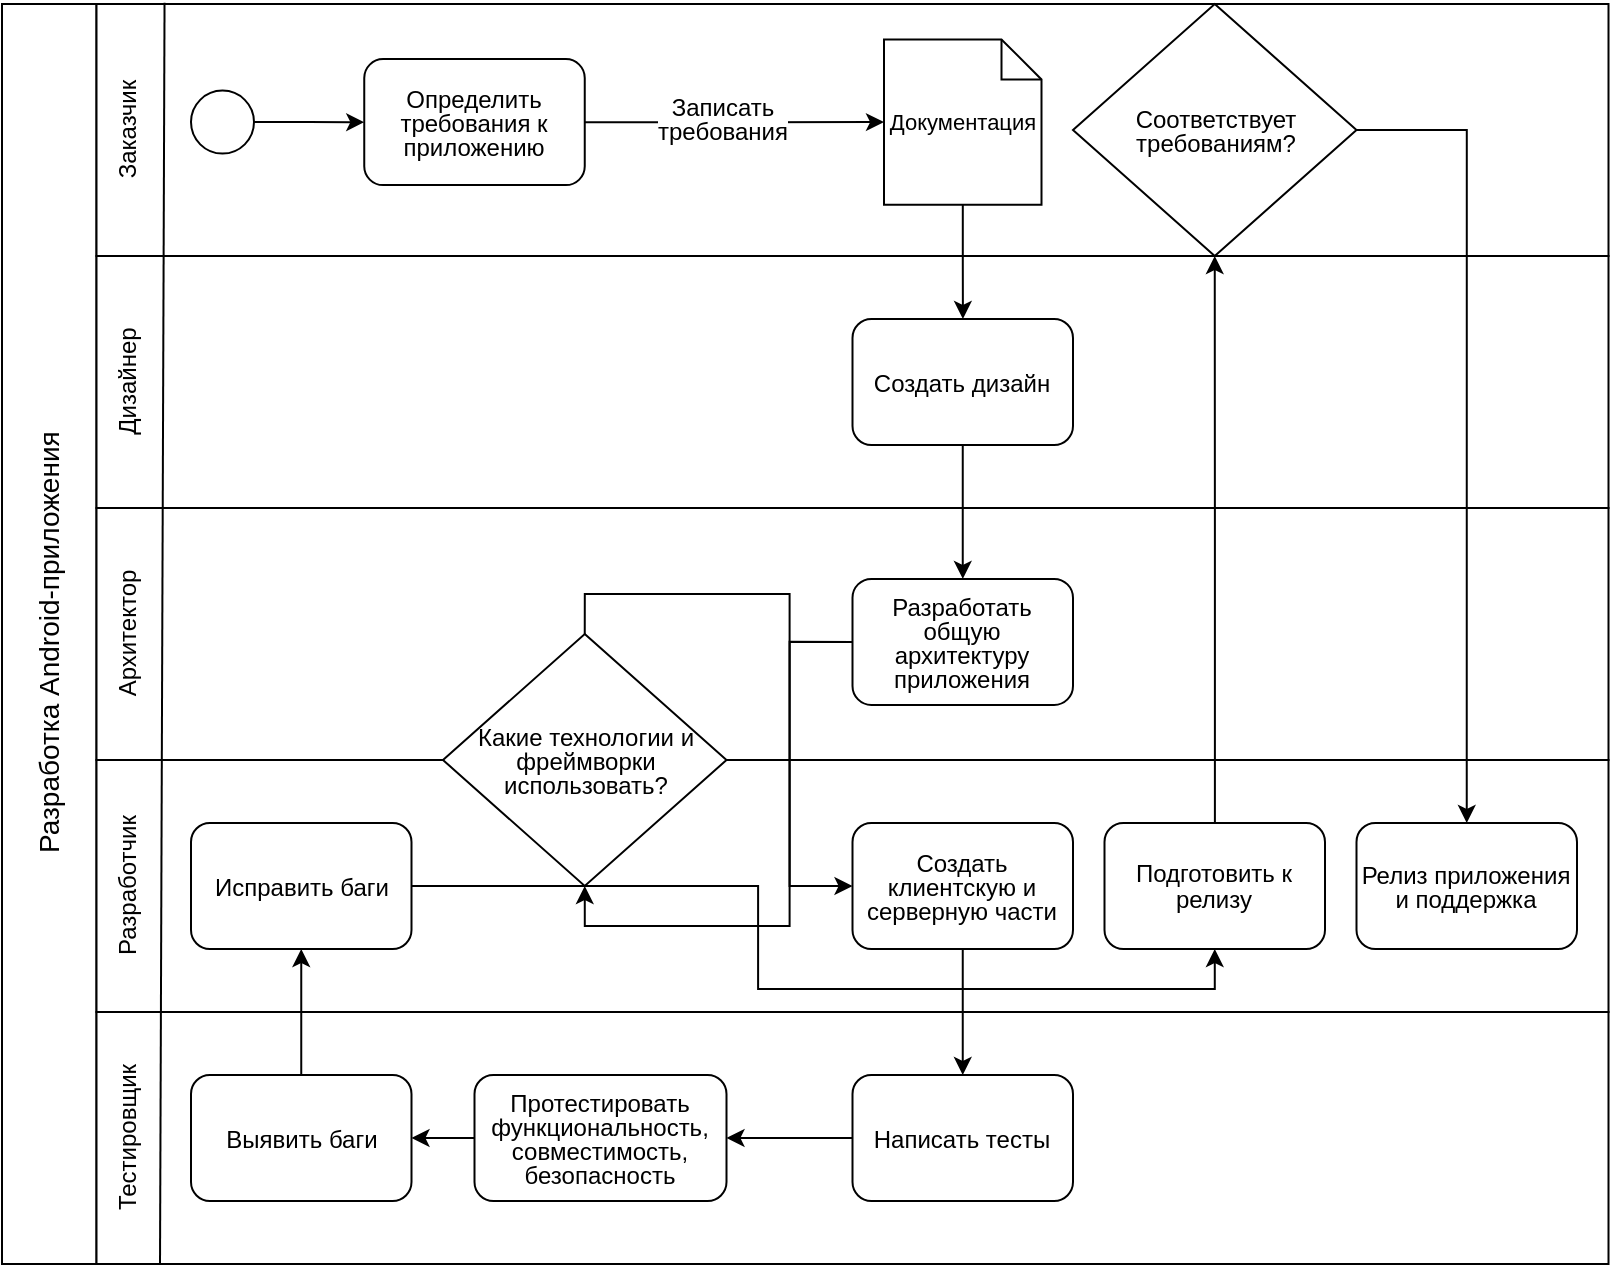 <mxfile version="22.0.2" type="github">
  <diagram name="Страница — 1" id="3I1dWyryhac3CHWph8Uv">
    <mxGraphModel dx="1105" dy="562" grid="1" gridSize="10" guides="1" tooltips="1" connect="1" arrows="1" fold="1" page="1" pageScale="1" pageWidth="827" pageHeight="1169" math="0" shadow="0">
      <root>
        <mxCell id="0" />
        <mxCell id="1" parent="0" />
        <mxCell id="BreHaYtXkJxV1WecUghX-63" value="" style="group" vertex="1" connectable="0" parent="1">
          <mxGeometry x="10" y="10" width="803.25" height="630" as="geometry" />
        </mxCell>
        <mxCell id="BreHaYtXkJxV1WecUghX-1" value="" style="rounded=0;whiteSpace=wrap;html=1;" vertex="1" parent="BreHaYtXkJxV1WecUghX-63">
          <mxGeometry x="2.798e-14" width="47.25" height="630" as="geometry" />
        </mxCell>
        <mxCell id="BreHaYtXkJxV1WecUghX-2" value="" style="rounded=0;whiteSpace=wrap;html=1;" vertex="1" parent="BreHaYtXkJxV1WecUghX-63">
          <mxGeometry x="47.25" width="756" height="126" as="geometry" />
        </mxCell>
        <mxCell id="BreHaYtXkJxV1WecUghX-3" value="&lt;font style=&quot;font-size: 14px;&quot;&gt;Разработка Android-приложения&lt;/font&gt;" style="text;html=1;strokeColor=none;fillColor=none;align=center;verticalAlign=middle;whiteSpace=wrap;rounded=0;rotation=270;" vertex="1" parent="BreHaYtXkJxV1WecUghX-63">
          <mxGeometry x="-133.875" y="295.312" width="315" height="47.25" as="geometry" />
        </mxCell>
        <mxCell id="BreHaYtXkJxV1WecUghX-4" value="&lt;font style=&quot;font-size: 12px;&quot;&gt;Заказчик&lt;/font&gt;" style="text;html=1;strokeColor=none;fillColor=none;align=center;verticalAlign=middle;whiteSpace=wrap;rounded=0;rotation=270;" vertex="1" parent="BreHaYtXkJxV1WecUghX-63">
          <mxGeometry x="15.75" y="43.312" width="94.5" height="39.375" as="geometry" />
        </mxCell>
        <mxCell id="BreHaYtXkJxV1WecUghX-8" value="" style="rounded=0;whiteSpace=wrap;html=1;" vertex="1" parent="BreHaYtXkJxV1WecUghX-63">
          <mxGeometry x="47.25" y="126" width="756" height="126" as="geometry" />
        </mxCell>
        <mxCell id="BreHaYtXkJxV1WecUghX-9" value="" style="rounded=0;whiteSpace=wrap;html=1;" vertex="1" parent="BreHaYtXkJxV1WecUghX-63">
          <mxGeometry x="47.25" y="252" width="756" height="126" as="geometry" />
        </mxCell>
        <mxCell id="BreHaYtXkJxV1WecUghX-10" value="" style="rounded=0;whiteSpace=wrap;html=1;" vertex="1" parent="BreHaYtXkJxV1WecUghX-63">
          <mxGeometry x="47.25" y="378" width="756" height="126" as="geometry" />
        </mxCell>
        <mxCell id="BreHaYtXkJxV1WecUghX-11" value="&lt;font style=&quot;font-size: 12px;&quot;&gt;Дизайнер&lt;/font&gt;" style="text;html=1;strokeColor=none;fillColor=none;align=center;verticalAlign=middle;whiteSpace=wrap;rounded=0;rotation=270;" vertex="1" parent="BreHaYtXkJxV1WecUghX-63">
          <mxGeometry x="15.75" y="169.312" width="94.5" height="39.375" as="geometry" />
        </mxCell>
        <mxCell id="BreHaYtXkJxV1WecUghX-13" value="&lt;font style=&quot;font-size: 12px;&quot;&gt;Архитектор&lt;/font&gt;" style="text;html=1;strokeColor=none;fillColor=none;align=center;verticalAlign=middle;whiteSpace=wrap;rounded=0;rotation=270;" vertex="1" parent="BreHaYtXkJxV1WecUghX-63">
          <mxGeometry x="15.75" y="295.312" width="94.5" height="39.375" as="geometry" />
        </mxCell>
        <mxCell id="BreHaYtXkJxV1WecUghX-14" value="&lt;font style=&quot;font-size: 12px;&quot;&gt;Разработчик&lt;/font&gt;" style="text;html=1;strokeColor=none;fillColor=none;align=center;verticalAlign=middle;whiteSpace=wrap;rounded=0;rotation=270;" vertex="1" parent="BreHaYtXkJxV1WecUghX-63">
          <mxGeometry x="15.75" y="421.312" width="94.5" height="39.375" as="geometry" />
        </mxCell>
        <mxCell id="BreHaYtXkJxV1WecUghX-15" value="" style="rounded=0;whiteSpace=wrap;html=1;" vertex="1" parent="BreHaYtXkJxV1WecUghX-63">
          <mxGeometry x="47.25" y="504" width="756" height="126" as="geometry" />
        </mxCell>
        <mxCell id="BreHaYtXkJxV1WecUghX-17" value="&lt;font style=&quot;font-size: 12px;&quot;&gt;Тестировщик&lt;/font&gt;" style="text;html=1;strokeColor=none;fillColor=none;align=center;verticalAlign=middle;whiteSpace=wrap;rounded=0;rotation=270;" vertex="1" parent="BreHaYtXkJxV1WecUghX-63">
          <mxGeometry x="15.75" y="547.312" width="94.5" height="39.375" as="geometry" />
        </mxCell>
        <mxCell id="BreHaYtXkJxV1WecUghX-19" value="" style="endArrow=none;html=1;rounded=0;exitX=0.042;exitY=1;exitDx=0;exitDy=0;exitPerimeter=0;entryX=0.045;entryY=-0.005;entryDx=0;entryDy=0;entryPerimeter=0;" edge="1" parent="BreHaYtXkJxV1WecUghX-63" source="BreHaYtXkJxV1WecUghX-15" target="BreHaYtXkJxV1WecUghX-2">
          <mxGeometry width="50" height="50" relative="1" as="geometry">
            <mxPoint x="110.25" y="630" as="sourcePoint" />
            <mxPoint x="189.0" y="551.25" as="targetPoint" />
          </mxGeometry>
        </mxCell>
        <mxCell id="BreHaYtXkJxV1WecUghX-20" value="" style="ellipse;whiteSpace=wrap;html=1;aspect=fixed;" vertex="1" parent="BreHaYtXkJxV1WecUghX-63">
          <mxGeometry x="94.5" y="43.312" width="31.5" height="31.5" as="geometry" />
        </mxCell>
        <mxCell id="BreHaYtXkJxV1WecUghX-21" value="&lt;p style=&quot;line-height: 100%;&quot;&gt;&lt;font style=&quot;font-size: 12px;&quot;&gt;Определить требования к приложению&lt;/font&gt;&lt;/p&gt;" style="rounded=1;whiteSpace=wrap;html=1;" vertex="1" parent="BreHaYtXkJxV1WecUghX-63">
          <mxGeometry x="181.125" y="27.562" width="110.25" height="63" as="geometry" />
        </mxCell>
        <mxCell id="BreHaYtXkJxV1WecUghX-22" value="" style="edgeStyle=orthogonalEdgeStyle;rounded=0;orthogonalLoop=1;jettySize=auto;html=1;" edge="1" parent="BreHaYtXkJxV1WecUghX-63" source="BreHaYtXkJxV1WecUghX-20" target="BreHaYtXkJxV1WecUghX-21">
          <mxGeometry relative="1" as="geometry" />
        </mxCell>
        <mxCell id="BreHaYtXkJxV1WecUghX-25" value="&lt;p style=&quot;line-height: 100%; font-size: 11px;&quot;&gt;&lt;font style=&quot;font-size: 11px;&quot;&gt;Документация&lt;/font&gt;&lt;/p&gt;" style="shape=note;size=20;whiteSpace=wrap;html=1;" vertex="1" parent="BreHaYtXkJxV1WecUghX-63">
          <mxGeometry x="441" y="17.719" width="78.75" height="82.688" as="geometry" />
        </mxCell>
        <mxCell id="BreHaYtXkJxV1WecUghX-26" value="" style="edgeStyle=orthogonalEdgeStyle;rounded=0;orthogonalLoop=1;jettySize=auto;html=1;" edge="1" parent="BreHaYtXkJxV1WecUghX-63" source="BreHaYtXkJxV1WecUghX-21" target="BreHaYtXkJxV1WecUghX-25">
          <mxGeometry relative="1" as="geometry" />
        </mxCell>
        <mxCell id="BreHaYtXkJxV1WecUghX-27" value="&lt;p style=&quot;line-height: 100%; font-size: 12px;&quot;&gt;&lt;font style=&quot;font-size: 12px;&quot;&gt;Записать&lt;br&gt;требования&lt;/font&gt;&lt;/p&gt;" style="edgeLabel;html=1;align=center;verticalAlign=middle;resizable=0;points=[];" vertex="1" connectable="0" parent="BreHaYtXkJxV1WecUghX-26">
          <mxGeometry x="-0.093" y="2" relative="1" as="geometry">
            <mxPoint as="offset" />
          </mxGeometry>
        </mxCell>
        <mxCell id="BreHaYtXkJxV1WecUghX-28" value="&lt;p style=&quot;line-height: 100%;&quot;&gt;&lt;font style=&quot;font-size: 12px;&quot;&gt;Создать дизайн&lt;/font&gt;&lt;/p&gt;" style="rounded=1;whiteSpace=wrap;html=1;" vertex="1" parent="BreHaYtXkJxV1WecUghX-63">
          <mxGeometry x="425.25" y="157.5" width="110.25" height="63" as="geometry" />
        </mxCell>
        <mxCell id="BreHaYtXkJxV1WecUghX-29" value="" style="edgeStyle=orthogonalEdgeStyle;rounded=0;orthogonalLoop=1;jettySize=auto;html=1;" edge="1" parent="BreHaYtXkJxV1WecUghX-63" source="BreHaYtXkJxV1WecUghX-25" target="BreHaYtXkJxV1WecUghX-28">
          <mxGeometry relative="1" as="geometry" />
        </mxCell>
        <mxCell id="BreHaYtXkJxV1WecUghX-30" value="&lt;p style=&quot;line-height: 100%;&quot;&gt;&lt;font style=&quot;font-size: 12px;&quot;&gt;Разработать общую архитектуру приложения&lt;/font&gt;&lt;/p&gt;" style="rounded=1;whiteSpace=wrap;html=1;" vertex="1" parent="BreHaYtXkJxV1WecUghX-63">
          <mxGeometry x="425.25" y="287.438" width="110.25" height="63" as="geometry" />
        </mxCell>
        <mxCell id="BreHaYtXkJxV1WecUghX-31" value="" style="edgeStyle=orthogonalEdgeStyle;rounded=0;orthogonalLoop=1;jettySize=auto;html=1;" edge="1" parent="BreHaYtXkJxV1WecUghX-63" source="BreHaYtXkJxV1WecUghX-28" target="BreHaYtXkJxV1WecUghX-30">
          <mxGeometry relative="1" as="geometry" />
        </mxCell>
        <mxCell id="BreHaYtXkJxV1WecUghX-32" value="&lt;p style=&quot;line-height: 100%;&quot;&gt;&lt;font style=&quot;font-size: 12px;&quot;&gt;Какие технологии и фреймворки использовать?&lt;/font&gt;&lt;/p&gt;" style="rhombus;whiteSpace=wrap;html=1;" vertex="1" parent="BreHaYtXkJxV1WecUghX-63">
          <mxGeometry x="220.5" y="315" width="141.75" height="126" as="geometry" />
        </mxCell>
        <mxCell id="BreHaYtXkJxV1WecUghX-35" style="edgeStyle=orthogonalEdgeStyle;rounded=0;orthogonalLoop=1;jettySize=auto;html=1;exitX=0;exitY=0.5;exitDx=0;exitDy=0;entryX=0.5;entryY=1;entryDx=0;entryDy=0;" edge="1" parent="BreHaYtXkJxV1WecUghX-63" source="BreHaYtXkJxV1WecUghX-30" target="BreHaYtXkJxV1WecUghX-32">
          <mxGeometry relative="1" as="geometry" />
        </mxCell>
        <mxCell id="BreHaYtXkJxV1WecUghX-37" value="&lt;p style=&quot;line-height: 100%;&quot;&gt;&lt;font style=&quot;font-size: 12px;&quot;&gt;Создать клиентскую и серверную части&lt;/font&gt;&lt;/p&gt;" style="rounded=1;whiteSpace=wrap;html=1;" vertex="1" parent="BreHaYtXkJxV1WecUghX-63">
          <mxGeometry x="425.25" y="409.5" width="110.25" height="63" as="geometry" />
        </mxCell>
        <mxCell id="BreHaYtXkJxV1WecUghX-39" style="edgeStyle=orthogonalEdgeStyle;rounded=0;orthogonalLoop=1;jettySize=auto;html=1;exitX=0.5;exitY=0;exitDx=0;exitDy=0;entryX=0;entryY=0.5;entryDx=0;entryDy=0;" edge="1" parent="BreHaYtXkJxV1WecUghX-63" source="BreHaYtXkJxV1WecUghX-32" target="BreHaYtXkJxV1WecUghX-37">
          <mxGeometry relative="1" as="geometry" />
        </mxCell>
        <mxCell id="BreHaYtXkJxV1WecUghX-42" value="&lt;p style=&quot;line-height: 100%;&quot;&gt;&lt;font style=&quot;font-size: 12px;&quot;&gt;Написать тесты&lt;/font&gt;&lt;/p&gt;" style="rounded=1;whiteSpace=wrap;html=1;" vertex="1" parent="BreHaYtXkJxV1WecUghX-63">
          <mxGeometry x="425.25" y="535.5" width="110.25" height="63" as="geometry" />
        </mxCell>
        <mxCell id="BreHaYtXkJxV1WecUghX-43" value="" style="edgeStyle=orthogonalEdgeStyle;rounded=0;orthogonalLoop=1;jettySize=auto;html=1;" edge="1" parent="BreHaYtXkJxV1WecUghX-63" source="BreHaYtXkJxV1WecUghX-37" target="BreHaYtXkJxV1WecUghX-42">
          <mxGeometry relative="1" as="geometry" />
        </mxCell>
        <mxCell id="BreHaYtXkJxV1WecUghX-44" value="&lt;p style=&quot;line-height: 100%;&quot;&gt;&lt;font style=&quot;font-size: 12px;&quot;&gt;Протестировать функциональность, совместимость, безопасность&lt;/font&gt;&lt;/p&gt;" style="rounded=1;whiteSpace=wrap;html=1;" vertex="1" parent="BreHaYtXkJxV1WecUghX-63">
          <mxGeometry x="236.25" y="535.5" width="126" height="63" as="geometry" />
        </mxCell>
        <mxCell id="BreHaYtXkJxV1WecUghX-45" value="" style="edgeStyle=orthogonalEdgeStyle;rounded=0;orthogonalLoop=1;jettySize=auto;html=1;" edge="1" parent="BreHaYtXkJxV1WecUghX-63" source="BreHaYtXkJxV1WecUghX-42" target="BreHaYtXkJxV1WecUghX-44">
          <mxGeometry relative="1" as="geometry" />
        </mxCell>
        <mxCell id="BreHaYtXkJxV1WecUghX-47" value="&lt;p style=&quot;line-height: 100%;&quot;&gt;&lt;font style=&quot;font-size: 12px;&quot;&gt;Выявить баги&lt;/font&gt;&lt;/p&gt;" style="rounded=1;whiteSpace=wrap;html=1;" vertex="1" parent="BreHaYtXkJxV1WecUghX-63">
          <mxGeometry x="94.5" y="535.5" width="110.25" height="63" as="geometry" />
        </mxCell>
        <mxCell id="BreHaYtXkJxV1WecUghX-48" value="" style="edgeStyle=orthogonalEdgeStyle;rounded=0;orthogonalLoop=1;jettySize=auto;html=1;" edge="1" parent="BreHaYtXkJxV1WecUghX-63" source="BreHaYtXkJxV1WecUghX-44" target="BreHaYtXkJxV1WecUghX-47">
          <mxGeometry relative="1" as="geometry" />
        </mxCell>
        <mxCell id="BreHaYtXkJxV1WecUghX-49" value="&lt;p style=&quot;line-height: 100%;&quot;&gt;&lt;font style=&quot;font-size: 12px;&quot;&gt;Исправить баги&lt;/font&gt;&lt;/p&gt;" style="rounded=1;whiteSpace=wrap;html=1;" vertex="1" parent="BreHaYtXkJxV1WecUghX-63">
          <mxGeometry x="94.5" y="409.5" width="110.25" height="63" as="geometry" />
        </mxCell>
        <mxCell id="BreHaYtXkJxV1WecUghX-50" value="" style="edgeStyle=orthogonalEdgeStyle;rounded=0;orthogonalLoop=1;jettySize=auto;html=1;" edge="1" parent="BreHaYtXkJxV1WecUghX-63" source="BreHaYtXkJxV1WecUghX-47" target="BreHaYtXkJxV1WecUghX-49">
          <mxGeometry relative="1" as="geometry" />
        </mxCell>
        <mxCell id="BreHaYtXkJxV1WecUghX-54" value="&lt;p style=&quot;line-height: 100%;&quot;&gt;&lt;font style=&quot;font-size: 12px;&quot;&gt;Соответствует требованиям?&lt;/font&gt;&lt;/p&gt;" style="rhombus;whiteSpace=wrap;html=1;" vertex="1" parent="BreHaYtXkJxV1WecUghX-63">
          <mxGeometry x="535.5" width="141.75" height="126" as="geometry" />
        </mxCell>
        <mxCell id="BreHaYtXkJxV1WecUghX-57" style="edgeStyle=orthogonalEdgeStyle;rounded=0;orthogonalLoop=1;jettySize=auto;html=1;entryX=0.5;entryY=1;entryDx=0;entryDy=0;" edge="1" parent="BreHaYtXkJxV1WecUghX-63" source="BreHaYtXkJxV1WecUghX-55" target="BreHaYtXkJxV1WecUghX-54">
          <mxGeometry relative="1" as="geometry" />
        </mxCell>
        <mxCell id="BreHaYtXkJxV1WecUghX-55" value="&lt;p style=&quot;line-height: 105%;&quot;&gt;&lt;font style=&quot;font-size: 12px;&quot;&gt;Подготовить к релизу&lt;/font&gt;&lt;/p&gt;" style="rounded=1;whiteSpace=wrap;html=1;" vertex="1" parent="BreHaYtXkJxV1WecUghX-63">
          <mxGeometry x="551.25" y="409.5" width="110.25" height="63" as="geometry" />
        </mxCell>
        <mxCell id="BreHaYtXkJxV1WecUghX-56" style="edgeStyle=orthogonalEdgeStyle;rounded=0;orthogonalLoop=1;jettySize=auto;html=1;exitX=1;exitY=0.5;exitDx=0;exitDy=0;entryX=0.5;entryY=1;entryDx=0;entryDy=0;" edge="1" parent="BreHaYtXkJxV1WecUghX-63" source="BreHaYtXkJxV1WecUghX-49" target="BreHaYtXkJxV1WecUghX-55">
          <mxGeometry relative="1" as="geometry" />
        </mxCell>
        <mxCell id="BreHaYtXkJxV1WecUghX-58" value="&lt;p style=&quot;line-height: 100%;&quot;&gt;&lt;font style=&quot;font-size: 12px;&quot;&gt;Релиз приложения и поддержка&lt;/font&gt;&lt;/p&gt;" style="rounded=1;whiteSpace=wrap;html=1;" vertex="1" parent="BreHaYtXkJxV1WecUghX-63">
          <mxGeometry x="677.25" y="409.5" width="110.25" height="63" as="geometry" />
        </mxCell>
        <mxCell id="BreHaYtXkJxV1WecUghX-59" style="edgeStyle=orthogonalEdgeStyle;rounded=0;orthogonalLoop=1;jettySize=auto;html=1;exitX=1;exitY=0.5;exitDx=0;exitDy=0;entryX=0.5;entryY=0;entryDx=0;entryDy=0;" edge="1" parent="BreHaYtXkJxV1WecUghX-63" source="BreHaYtXkJxV1WecUghX-54" target="BreHaYtXkJxV1WecUghX-58">
          <mxGeometry relative="1" as="geometry" />
        </mxCell>
      </root>
    </mxGraphModel>
  </diagram>
</mxfile>

